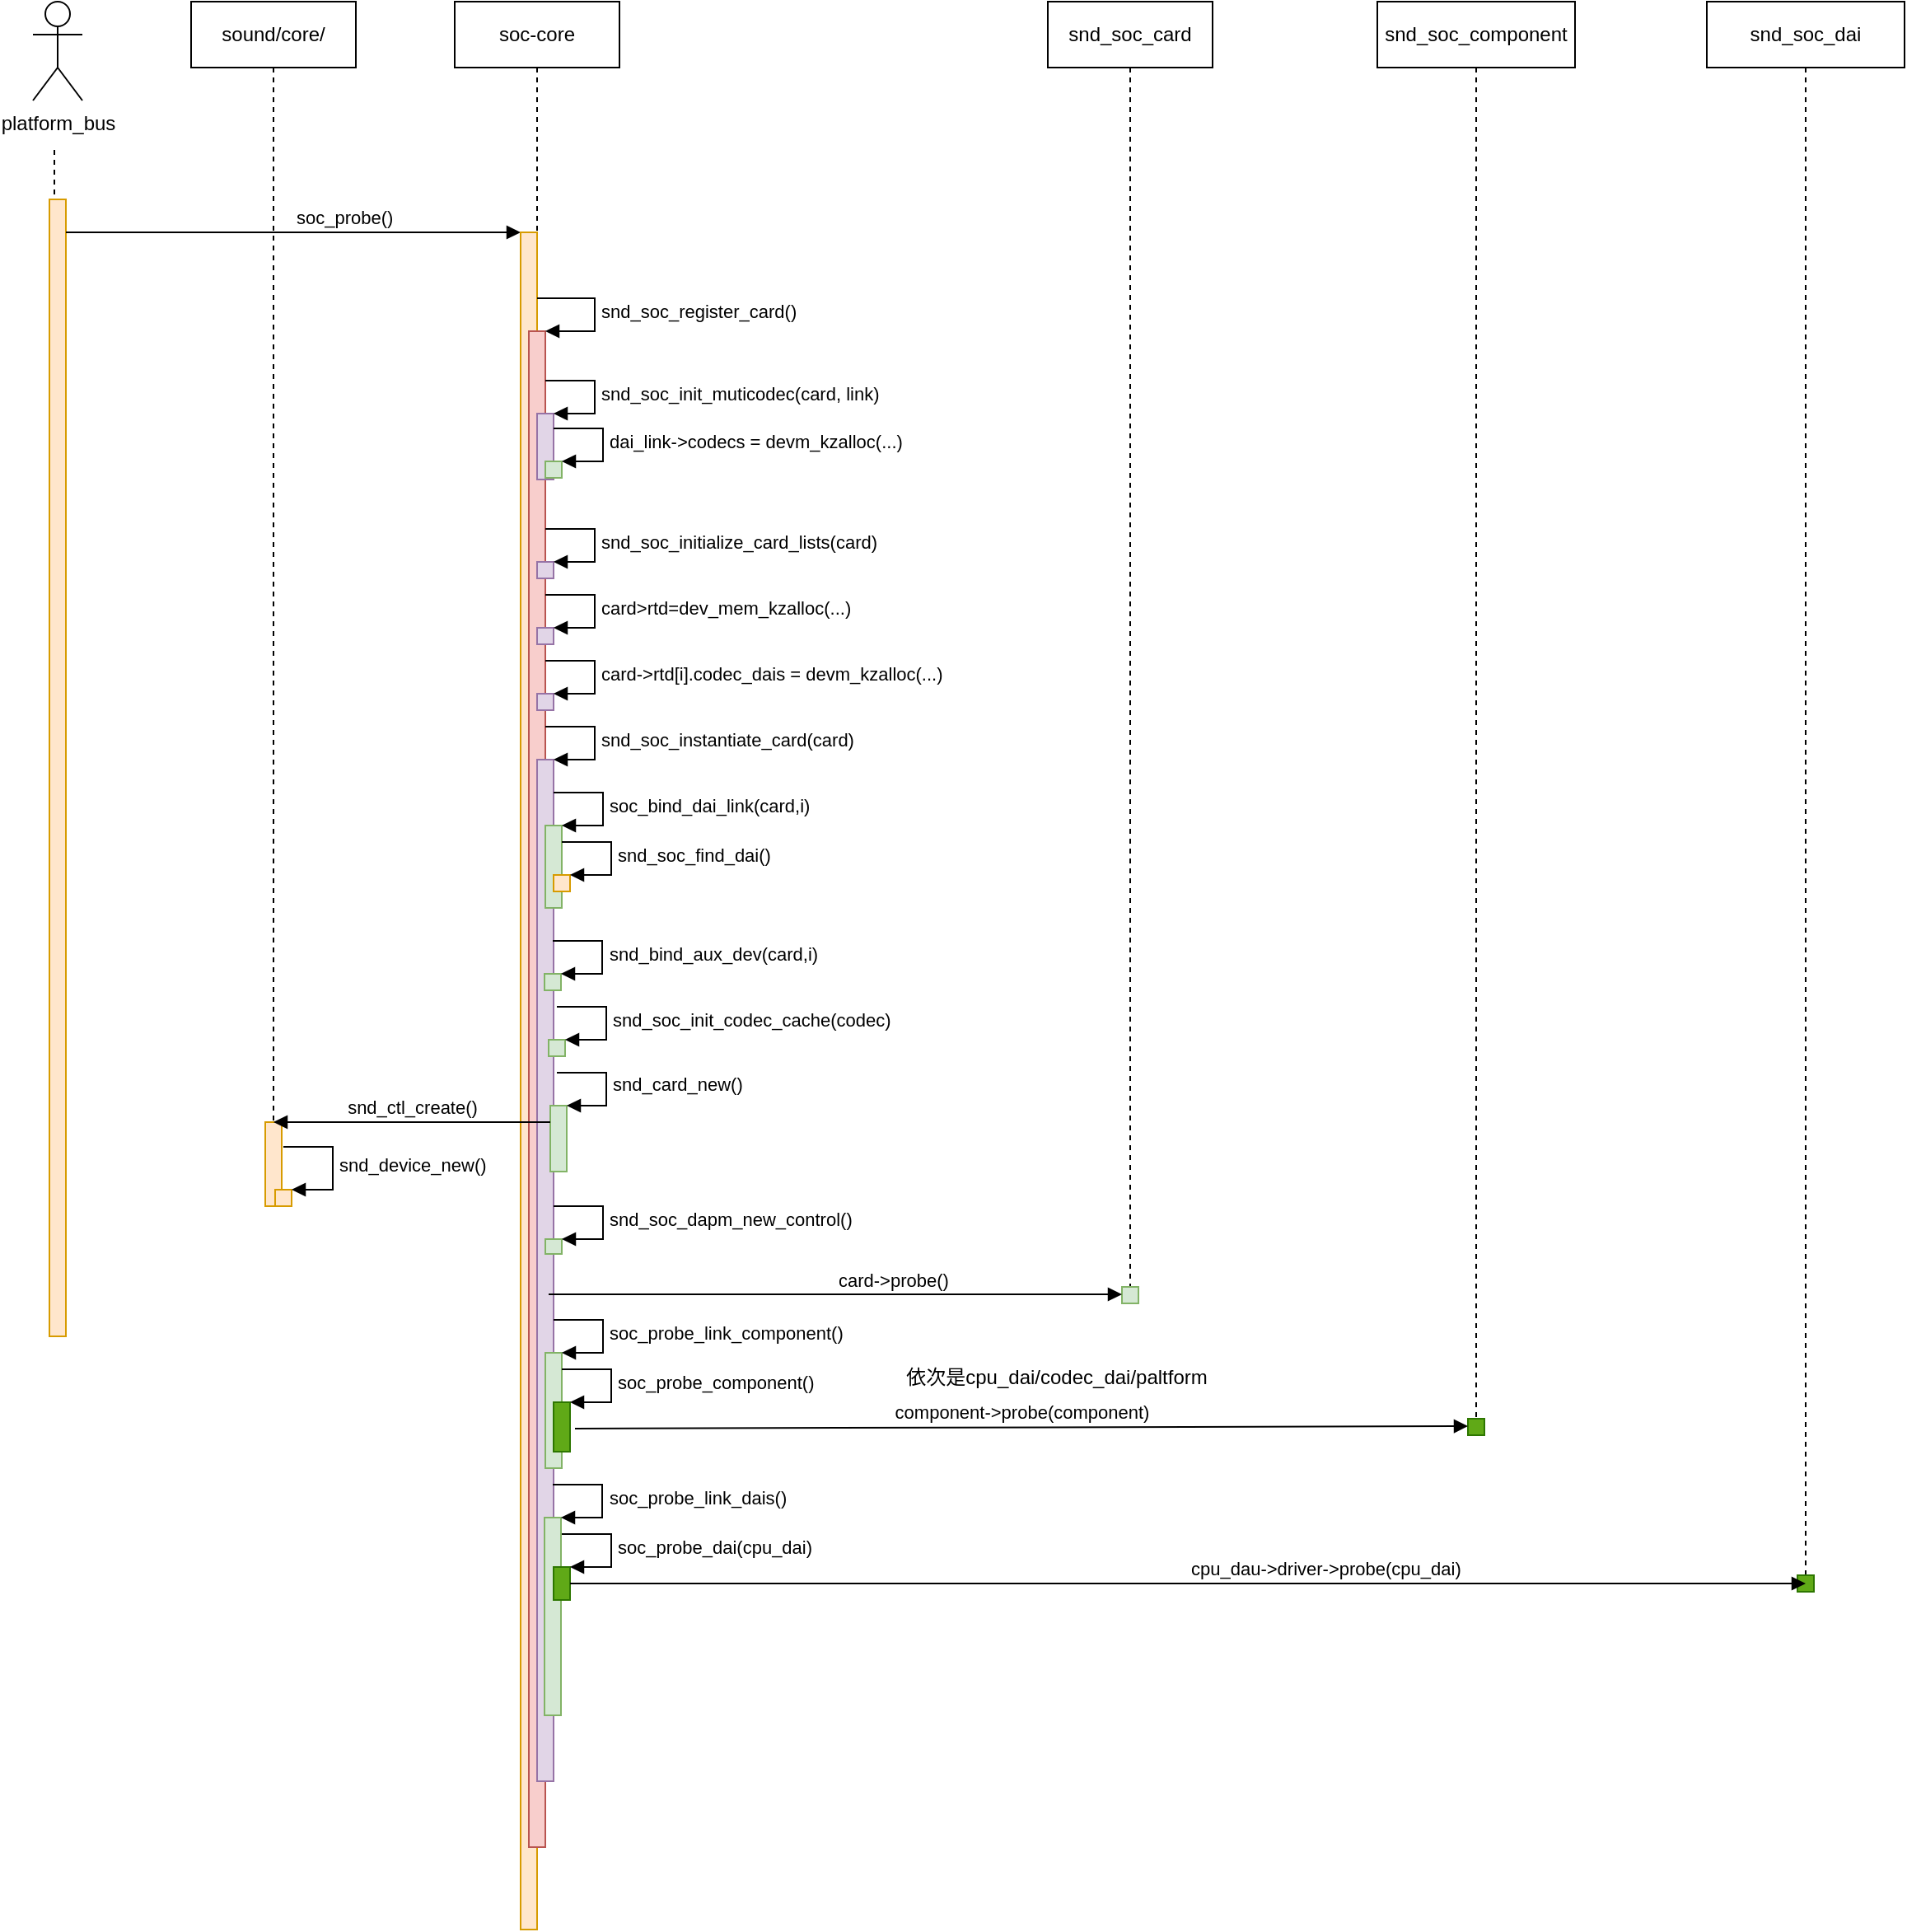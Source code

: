 <mxfile version="20.4.2" type="github">
  <diagram id="NXhFafC3pkW00RlGWNQT" name="第 1 页">
    <mxGraphModel dx="1422" dy="800" grid="1" gridSize="10" guides="1" tooltips="1" connect="1" arrows="1" fold="1" page="1" pageScale="1" pageWidth="1169" pageHeight="1654" math="0" shadow="0">
      <root>
        <mxCell id="0" />
        <mxCell id="1" parent="0" />
        <mxCell id="oarNNeKdy15qIypyYPPy-64" value="" style="html=1;points=[];perimeter=orthogonalPerimeter;fillColor=#ffe6cc;strokeColor=#d79b00;" vertex="1" parent="1">
          <mxGeometry x="285" y="720" width="10" height="51" as="geometry" />
        </mxCell>
        <mxCell id="oarNNeKdy15qIypyYPPy-2" value="" style="html=1;points=[];perimeter=orthogonalPerimeter;fillColor=#ffe6cc;strokeColor=#d79b00;" vertex="1" parent="1">
          <mxGeometry x="154" y="160" width="10" height="690" as="geometry" />
        </mxCell>
        <mxCell id="oarNNeKdy15qIypyYPPy-18" value="sound/core/" style="shape=umlLifeline;perimeter=lifelinePerimeter;whiteSpace=wrap;html=1;container=1;collapsible=0;recursiveResize=0;outlineConnect=0;" vertex="1" parent="1">
          <mxGeometry x="240" y="40" width="100" height="680" as="geometry" />
        </mxCell>
        <mxCell id="oarNNeKdy15qIypyYPPy-23" value="platform_bus" style="shape=umlActor;verticalLabelPosition=bottom;verticalAlign=top;html=1;" vertex="1" parent="1">
          <mxGeometry x="144" y="40" width="30" height="60" as="geometry" />
        </mxCell>
        <mxCell id="oarNNeKdy15qIypyYPPy-24" value="" style="line;strokeWidth=1;fillColor=none;align=left;verticalAlign=middle;spacingTop=-1;spacingLeft=3;spacingRight=3;rotatable=0;labelPosition=right;points=[];portConstraint=eastwest;strokeColor=inherit;dashed=1;direction=south;" vertex="1" parent="1">
          <mxGeometry x="153" y="130" width="8" height="30" as="geometry" />
        </mxCell>
        <mxCell id="oarNNeKdy15qIypyYPPy-26" value="soc_probe()" style="html=1;verticalAlign=bottom;endArrow=block;rounded=0;align=left;" edge="1" parent="1">
          <mxGeometry width="80" relative="1" as="geometry">
            <mxPoint x="164" y="180" as="sourcePoint" />
            <mxPoint x="440" y="180" as="targetPoint" />
          </mxGeometry>
        </mxCell>
        <mxCell id="oarNNeKdy15qIypyYPPy-27" value="" style="html=1;points=[];perimeter=orthogonalPerimeter;fillColor=#ffe6cc;strokeColor=#d79b00;" vertex="1" parent="1">
          <mxGeometry x="440" y="180" width="10" height="1030" as="geometry" />
        </mxCell>
        <mxCell id="oarNNeKdy15qIypyYPPy-28" value="soc-core" style="shape=umlLifeline;perimeter=lifelinePerimeter;whiteSpace=wrap;html=1;container=1;collapsible=0;recursiveResize=0;outlineConnect=0;" vertex="1" parent="1">
          <mxGeometry x="400" y="40" width="100" height="140" as="geometry" />
        </mxCell>
        <mxCell id="oarNNeKdy15qIypyYPPy-29" value="" style="html=1;points=[];perimeter=orthogonalPerimeter;fillColor=#f8cecc;strokeColor=#b85450;" vertex="1" parent="1">
          <mxGeometry x="445" y="240" width="10" height="920" as="geometry" />
        </mxCell>
        <mxCell id="oarNNeKdy15qIypyYPPy-30" value="snd_soc_register_card()" style="edgeStyle=orthogonalEdgeStyle;html=1;align=left;spacingLeft=2;endArrow=block;rounded=0;entryX=1;entryY=0;" edge="1" target="oarNNeKdy15qIypyYPPy-29" parent="1">
          <mxGeometry relative="1" as="geometry">
            <mxPoint x="450" y="220" as="sourcePoint" />
            <Array as="points">
              <mxPoint x="485" y="220" />
              <mxPoint x="485" y="240" />
            </Array>
          </mxGeometry>
        </mxCell>
        <mxCell id="oarNNeKdy15qIypyYPPy-31" value="" style="html=1;points=[];perimeter=orthogonalPerimeter;fillColor=#e1d5e7;strokeColor=#9673a6;" vertex="1" parent="1">
          <mxGeometry x="450" y="290" width="10" height="40" as="geometry" />
        </mxCell>
        <mxCell id="oarNNeKdy15qIypyYPPy-32" value="snd_soc_init_muticodec(card, link)" style="edgeStyle=orthogonalEdgeStyle;html=1;align=left;spacingLeft=2;endArrow=block;rounded=0;entryX=1;entryY=0;" edge="1" target="oarNNeKdy15qIypyYPPy-31" parent="1">
          <mxGeometry relative="1" as="geometry">
            <mxPoint x="455" y="270" as="sourcePoint" />
            <Array as="points">
              <mxPoint x="485" y="270" />
            </Array>
          </mxGeometry>
        </mxCell>
        <mxCell id="oarNNeKdy15qIypyYPPy-34" value="" style="html=1;points=[];perimeter=orthogonalPerimeter;fillColor=#d5e8d4;strokeColor=#82b366;" vertex="1" parent="1">
          <mxGeometry x="455" y="319" width="10" height="10" as="geometry" />
        </mxCell>
        <mxCell id="oarNNeKdy15qIypyYPPy-35" value="dai_link-&amp;gt;codecs = devm_kzalloc(...)" style="edgeStyle=orthogonalEdgeStyle;html=1;align=left;spacingLeft=2;endArrow=block;rounded=0;entryX=1;entryY=0;" edge="1" target="oarNNeKdy15qIypyYPPy-34" parent="1">
          <mxGeometry relative="1" as="geometry">
            <mxPoint x="460" y="299" as="sourcePoint" />
            <Array as="points">
              <mxPoint x="490" y="299" />
            </Array>
          </mxGeometry>
        </mxCell>
        <mxCell id="oarNNeKdy15qIypyYPPy-40" value="" style="html=1;points=[];perimeter=orthogonalPerimeter;fillColor=#e1d5e7;strokeColor=#9673a6;" vertex="1" parent="1">
          <mxGeometry x="450" y="380" width="10" height="10" as="geometry" />
        </mxCell>
        <mxCell id="oarNNeKdy15qIypyYPPy-41" value="snd_soc_initialize_card_lists(card)" style="edgeStyle=orthogonalEdgeStyle;html=1;align=left;spacingLeft=2;endArrow=block;rounded=0;entryX=1;entryY=0;" edge="1" target="oarNNeKdy15qIypyYPPy-40" parent="1">
          <mxGeometry relative="1" as="geometry">
            <mxPoint x="455" y="360" as="sourcePoint" />
            <Array as="points">
              <mxPoint x="485" y="360" />
            </Array>
          </mxGeometry>
        </mxCell>
        <mxCell id="oarNNeKdy15qIypyYPPy-42" value="" style="html=1;points=[];perimeter=orthogonalPerimeter;fillColor=#e1d5e7;strokeColor=#9673a6;" vertex="1" parent="1">
          <mxGeometry x="450" y="420" width="10" height="10" as="geometry" />
        </mxCell>
        <mxCell id="oarNNeKdy15qIypyYPPy-43" value="card&amp;gt;rtd=dev_mem_kzalloc(...)" style="edgeStyle=orthogonalEdgeStyle;html=1;align=left;spacingLeft=2;endArrow=block;rounded=0;entryX=1;entryY=0;" edge="1" target="oarNNeKdy15qIypyYPPy-42" parent="1">
          <mxGeometry relative="1" as="geometry">
            <mxPoint x="455" y="400" as="sourcePoint" />
            <Array as="points">
              <mxPoint x="485" y="400" />
            </Array>
          </mxGeometry>
        </mxCell>
        <mxCell id="oarNNeKdy15qIypyYPPy-44" value="" style="html=1;points=[];perimeter=orthogonalPerimeter;fillColor=#e1d5e7;strokeColor=#9673a6;" vertex="1" parent="1">
          <mxGeometry x="450" y="460" width="10" height="10" as="geometry" />
        </mxCell>
        <mxCell id="oarNNeKdy15qIypyYPPy-45" value="card-&amp;gt;rtd[i].codec_dais = devm_kzalloc(...)" style="edgeStyle=orthogonalEdgeStyle;html=1;align=left;spacingLeft=2;endArrow=block;rounded=0;entryX=1;entryY=0;" edge="1" target="oarNNeKdy15qIypyYPPy-44" parent="1">
          <mxGeometry relative="1" as="geometry">
            <mxPoint x="455" y="440" as="sourcePoint" />
            <Array as="points">
              <mxPoint x="485" y="440" />
            </Array>
          </mxGeometry>
        </mxCell>
        <mxCell id="oarNNeKdy15qIypyYPPy-46" value="" style="html=1;points=[];perimeter=orthogonalPerimeter;fillColor=#e1d5e7;strokeColor=#9673a6;" vertex="1" parent="1">
          <mxGeometry x="450" y="500" width="10" height="620" as="geometry" />
        </mxCell>
        <mxCell id="oarNNeKdy15qIypyYPPy-47" value="snd_soc_instantiate_card(card)" style="edgeStyle=orthogonalEdgeStyle;html=1;align=left;spacingLeft=2;endArrow=block;rounded=0;entryX=1;entryY=0;" edge="1" target="oarNNeKdy15qIypyYPPy-46" parent="1">
          <mxGeometry relative="1" as="geometry">
            <mxPoint x="455" y="480" as="sourcePoint" />
            <Array as="points">
              <mxPoint x="485" y="480" />
            </Array>
          </mxGeometry>
        </mxCell>
        <mxCell id="oarNNeKdy15qIypyYPPy-48" value="" style="html=1;points=[];perimeter=orthogonalPerimeter;fillColor=#d5e8d4;strokeColor=#82b366;" vertex="1" parent="1">
          <mxGeometry x="455" y="540" width="10" height="50" as="geometry" />
        </mxCell>
        <mxCell id="oarNNeKdy15qIypyYPPy-49" value="soc_bind_dai_link(card,i)" style="edgeStyle=orthogonalEdgeStyle;html=1;align=left;spacingLeft=2;endArrow=block;rounded=0;entryX=1;entryY=0;" edge="1" target="oarNNeKdy15qIypyYPPy-48" parent="1">
          <mxGeometry relative="1" as="geometry">
            <mxPoint x="460" y="520" as="sourcePoint" />
            <Array as="points">
              <mxPoint x="490" y="520" />
            </Array>
          </mxGeometry>
        </mxCell>
        <mxCell id="oarNNeKdy15qIypyYPPy-50" value="" style="html=1;points=[];perimeter=orthogonalPerimeter;fillColor=#ffe6cc;strokeColor=#d79b00;" vertex="1" parent="1">
          <mxGeometry x="460" y="570" width="10" height="10" as="geometry" />
        </mxCell>
        <mxCell id="oarNNeKdy15qIypyYPPy-51" value="snd_soc_find_dai()" style="edgeStyle=orthogonalEdgeStyle;html=1;align=left;spacingLeft=2;endArrow=block;rounded=0;entryX=1;entryY=0;" edge="1" target="oarNNeKdy15qIypyYPPy-50" parent="1">
          <mxGeometry relative="1" as="geometry">
            <mxPoint x="465" y="550" as="sourcePoint" />
            <Array as="points">
              <mxPoint x="495" y="550" />
            </Array>
          </mxGeometry>
        </mxCell>
        <mxCell id="oarNNeKdy15qIypyYPPy-56" value="" style="html=1;points=[];perimeter=orthogonalPerimeter;fillColor=#d5e8d4;strokeColor=#82b366;" vertex="1" parent="1">
          <mxGeometry x="454.5" y="630" width="10" height="10" as="geometry" />
        </mxCell>
        <mxCell id="oarNNeKdy15qIypyYPPy-57" value="snd_bind_aux_dev(card,i)" style="edgeStyle=orthogonalEdgeStyle;html=1;align=left;spacingLeft=2;endArrow=block;rounded=0;entryX=1;entryY=0;" edge="1" target="oarNNeKdy15qIypyYPPy-56" parent="1">
          <mxGeometry relative="1" as="geometry">
            <mxPoint x="459.5" y="610" as="sourcePoint" />
            <Array as="points">
              <mxPoint x="489.5" y="610" />
            </Array>
          </mxGeometry>
        </mxCell>
        <mxCell id="oarNNeKdy15qIypyYPPy-58" value="" style="html=1;points=[];perimeter=orthogonalPerimeter;fillColor=#d5e8d4;strokeColor=#82b366;" vertex="1" parent="1">
          <mxGeometry x="457" y="670" width="10" height="10" as="geometry" />
        </mxCell>
        <mxCell id="oarNNeKdy15qIypyYPPy-59" value="snd_soc_init_codec_cache(codec)" style="edgeStyle=orthogonalEdgeStyle;html=1;align=left;spacingLeft=2;endArrow=block;rounded=0;entryX=1;entryY=0;" edge="1" target="oarNNeKdy15qIypyYPPy-58" parent="1">
          <mxGeometry relative="1" as="geometry">
            <mxPoint x="462" y="650" as="sourcePoint" />
            <Array as="points">
              <mxPoint x="492" y="650" />
            </Array>
          </mxGeometry>
        </mxCell>
        <mxCell id="oarNNeKdy15qIypyYPPy-60" value="" style="html=1;points=[];perimeter=orthogonalPerimeter;fillColor=#d5e8d4;strokeColor=#82b366;" vertex="1" parent="1">
          <mxGeometry x="458" y="710" width="10" height="40" as="geometry" />
        </mxCell>
        <mxCell id="oarNNeKdy15qIypyYPPy-61" value="snd_card_new()" style="edgeStyle=orthogonalEdgeStyle;html=1;align=left;spacingLeft=2;endArrow=block;rounded=0;entryX=1;entryY=0;" edge="1" target="oarNNeKdy15qIypyYPPy-60" parent="1">
          <mxGeometry relative="1" as="geometry">
            <mxPoint x="462" y="690" as="sourcePoint" />
            <Array as="points">
              <mxPoint x="492" y="690" />
            </Array>
          </mxGeometry>
        </mxCell>
        <mxCell id="oarNNeKdy15qIypyYPPy-72" value="" style="html=1;points=[];perimeter=orthogonalPerimeter;fillColor=#ffe6cc;strokeColor=#d79b00;" vertex="1" parent="1">
          <mxGeometry x="291" y="761" width="10" height="10" as="geometry" />
        </mxCell>
        <mxCell id="oarNNeKdy15qIypyYPPy-73" value="snd_device_new()" style="edgeStyle=orthogonalEdgeStyle;html=1;align=left;spacingLeft=2;endArrow=block;rounded=0;entryX=1;entryY=0;" edge="1" target="oarNNeKdy15qIypyYPPy-72" parent="1">
          <mxGeometry relative="1" as="geometry">
            <mxPoint x="296" y="735" as="sourcePoint" />
            <Array as="points">
              <mxPoint x="326" y="735" />
            </Array>
          </mxGeometry>
        </mxCell>
        <mxCell id="oarNNeKdy15qIypyYPPy-74" value="snd_ctl_create()" style="html=1;verticalAlign=bottom;endArrow=block;rounded=0;" edge="1" parent="1" source="oarNNeKdy15qIypyYPPy-60" target="oarNNeKdy15qIypyYPPy-18">
          <mxGeometry width="80" relative="1" as="geometry">
            <mxPoint x="410" y="720" as="sourcePoint" />
            <mxPoint x="330" y="720" as="targetPoint" />
          </mxGeometry>
        </mxCell>
        <mxCell id="oarNNeKdy15qIypyYPPy-75" value="snd_soc_card" style="shape=umlLifeline;perimeter=lifelinePerimeter;whiteSpace=wrap;html=1;container=1;collapsible=0;recursiveResize=0;outlineConnect=0;" vertex="1" parent="1">
          <mxGeometry x="760" y="40" width="100" height="780" as="geometry" />
        </mxCell>
        <mxCell id="oarNNeKdy15qIypyYPPy-76" value="" style="html=1;points=[];perimeter=orthogonalPerimeter;fillColor=#d5e8d4;strokeColor=#82b366;" vertex="1" parent="1">
          <mxGeometry x="455" y="791" width="10" height="9" as="geometry" />
        </mxCell>
        <mxCell id="oarNNeKdy15qIypyYPPy-77" value="snd_soc_dapm_new_control()" style="edgeStyle=orthogonalEdgeStyle;html=1;align=left;spacingLeft=2;endArrow=block;rounded=0;entryX=1;entryY=0;" edge="1" target="oarNNeKdy15qIypyYPPy-76" parent="1">
          <mxGeometry relative="1" as="geometry">
            <mxPoint x="460" y="771" as="sourcePoint" />
            <Array as="points">
              <mxPoint x="490" y="771" />
            </Array>
          </mxGeometry>
        </mxCell>
        <mxCell id="oarNNeKdy15qIypyYPPy-80" value="" style="html=1;points=[];perimeter=orthogonalPerimeter;fillColor=#d5e8d4;strokeColor=#82b366;" vertex="1" parent="1">
          <mxGeometry x="805" y="820" width="10" height="10" as="geometry" />
        </mxCell>
        <mxCell id="oarNNeKdy15qIypyYPPy-81" value="card-&amp;gt;probe()" style="html=1;verticalAlign=bottom;endArrow=block;rounded=0;align=left;" edge="1" parent="1" target="oarNNeKdy15qIypyYPPy-80">
          <mxGeometry width="80" relative="1" as="geometry">
            <mxPoint x="457" y="824.5" as="sourcePoint" />
            <mxPoint x="537" y="824.5" as="targetPoint" />
          </mxGeometry>
        </mxCell>
        <mxCell id="oarNNeKdy15qIypyYPPy-82" value="" style="html=1;points=[];perimeter=orthogonalPerimeter;fillColor=#d5e8d4;strokeColor=#82b366;" vertex="1" parent="1">
          <mxGeometry x="455" y="860" width="10" height="70" as="geometry" />
        </mxCell>
        <mxCell id="oarNNeKdy15qIypyYPPy-83" value="soc_probe_link_component()" style="edgeStyle=orthogonalEdgeStyle;html=1;align=left;spacingLeft=2;endArrow=block;rounded=0;entryX=1;entryY=0;" edge="1" target="oarNNeKdy15qIypyYPPy-82" parent="1">
          <mxGeometry relative="1" as="geometry">
            <mxPoint x="460" y="840" as="sourcePoint" />
            <Array as="points">
              <mxPoint x="490" y="840" />
            </Array>
          </mxGeometry>
        </mxCell>
        <mxCell id="oarNNeKdy15qIypyYPPy-84" value="" style="html=1;points=[];perimeter=orthogonalPerimeter;fillColor=#60a917;strokeColor=#2D7600;fontColor=#ffffff;" vertex="1" parent="1">
          <mxGeometry x="460" y="890" width="10" height="30" as="geometry" />
        </mxCell>
        <mxCell id="oarNNeKdy15qIypyYPPy-85" value="soc_probe_component()" style="edgeStyle=orthogonalEdgeStyle;html=1;align=left;spacingLeft=2;endArrow=block;rounded=0;entryX=1;entryY=0;" edge="1" target="oarNNeKdy15qIypyYPPy-84" parent="1">
          <mxGeometry relative="1" as="geometry">
            <mxPoint x="465" y="870" as="sourcePoint" />
            <Array as="points">
              <mxPoint x="495" y="870" />
            </Array>
          </mxGeometry>
        </mxCell>
        <mxCell id="oarNNeKdy15qIypyYPPy-88" value="snd_soc_component" style="shape=umlLifeline;perimeter=lifelinePerimeter;whiteSpace=wrap;html=1;container=1;collapsible=0;recursiveResize=0;outlineConnect=0;" vertex="1" parent="1">
          <mxGeometry x="960" y="40" width="120" height="860" as="geometry" />
        </mxCell>
        <mxCell id="oarNNeKdy15qIypyYPPy-89" value="" style="html=1;points=[];perimeter=orthogonalPerimeter;fillColor=#60a917;fontColor=#ffffff;strokeColor=#2D7600;" vertex="1" parent="1">
          <mxGeometry x="1015" y="900" width="10" height="10" as="geometry" />
        </mxCell>
        <mxCell id="oarNNeKdy15qIypyYPPy-90" value="component-&amp;gt;probe(component)" style="html=1;verticalAlign=bottom;endArrow=block;rounded=0;exitX=1.3;exitY=0.533;exitDx=0;exitDy=0;exitPerimeter=0;" edge="1" parent="1" source="oarNNeKdy15qIypyYPPy-84">
          <mxGeometry width="80" relative="1" as="geometry">
            <mxPoint x="935" y="904.5" as="sourcePoint" />
            <mxPoint x="1015" y="904.5" as="targetPoint" />
          </mxGeometry>
        </mxCell>
        <mxCell id="oarNNeKdy15qIypyYPPy-92" value="依次是cpu_dai/codec_dai/paltform" style="text;html=1;align=center;verticalAlign=middle;resizable=0;points=[];autosize=1;strokeColor=none;fillColor=none;" vertex="1" parent="1">
          <mxGeometry x="660" y="860" width="210" height="30" as="geometry" />
        </mxCell>
        <mxCell id="oarNNeKdy15qIypyYPPy-93" value="" style="html=1;points=[];perimeter=orthogonalPerimeter;fillColor=#d5e8d4;strokeColor=#82b366;" vertex="1" parent="1">
          <mxGeometry x="454.5" y="960" width="10" height="120" as="geometry" />
        </mxCell>
        <mxCell id="oarNNeKdy15qIypyYPPy-94" value="soc_probe_link_dais()" style="edgeStyle=orthogonalEdgeStyle;html=1;align=left;spacingLeft=2;endArrow=block;rounded=0;entryX=1;entryY=0;" edge="1" target="oarNNeKdy15qIypyYPPy-93" parent="1">
          <mxGeometry relative="1" as="geometry">
            <mxPoint x="459.5" y="940" as="sourcePoint" />
            <Array as="points">
              <mxPoint x="489.5" y="940" />
            </Array>
          </mxGeometry>
        </mxCell>
        <mxCell id="oarNNeKdy15qIypyYPPy-95" value="snd_soc_dai" style="shape=umlLifeline;perimeter=lifelinePerimeter;whiteSpace=wrap;html=1;container=1;collapsible=0;recursiveResize=0;outlineConnect=0;" vertex="1" parent="1">
          <mxGeometry x="1160" y="40" width="120" height="960" as="geometry" />
        </mxCell>
        <mxCell id="oarNNeKdy15qIypyYPPy-96" value="" style="html=1;points=[];perimeter=orthogonalPerimeter;fillColor=#60a917;fontColor=#ffffff;strokeColor=#2D7600;" vertex="1" parent="1">
          <mxGeometry x="460" y="990" width="10" height="20" as="geometry" />
        </mxCell>
        <mxCell id="oarNNeKdy15qIypyYPPy-97" value="soc_probe_dai(cpu_dai)" style="edgeStyle=orthogonalEdgeStyle;html=1;align=left;spacingLeft=2;endArrow=block;rounded=0;entryX=1;entryY=0;" edge="1" target="oarNNeKdy15qIypyYPPy-96" parent="1">
          <mxGeometry relative="1" as="geometry">
            <mxPoint x="465" y="970" as="sourcePoint" />
            <Array as="points">
              <mxPoint x="495" y="970" />
            </Array>
          </mxGeometry>
        </mxCell>
        <mxCell id="oarNNeKdy15qIypyYPPy-98" value="" style="html=1;points=[];perimeter=orthogonalPerimeter;fillColor=#60a917;fontColor=#ffffff;strokeColor=#2D7600;" vertex="1" parent="1">
          <mxGeometry x="1215" y="995" width="10" height="10" as="geometry" />
        </mxCell>
        <mxCell id="oarNNeKdy15qIypyYPPy-99" value="cpu_dau-&amp;gt;driver-&amp;gt;probe(cpu_dai)" style="html=1;verticalAlign=bottom;endArrow=block;rounded=0;align=left;" edge="1" parent="1" source="oarNNeKdy15qIypyYPPy-96">
          <mxGeometry width="80" relative="1" as="geometry">
            <mxPoint x="470" y="1000" as="sourcePoint" />
            <mxPoint x="1220" y="1000" as="targetPoint" />
          </mxGeometry>
        </mxCell>
      </root>
    </mxGraphModel>
  </diagram>
</mxfile>
